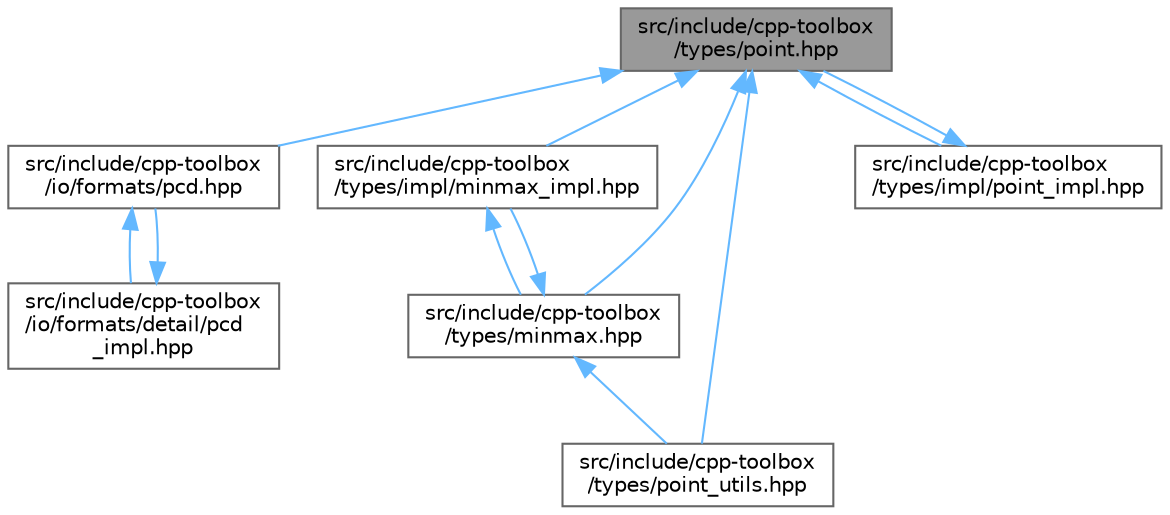 digraph "src/include/cpp-toolbox/types/point.hpp"
{
 // LATEX_PDF_SIZE
  bgcolor="transparent";
  edge [fontname=Helvetica,fontsize=10,labelfontname=Helvetica,labelfontsize=10];
  node [fontname=Helvetica,fontsize=10,shape=box,height=0.2,width=0.4];
  Node1 [id="Node000001",label="src/include/cpp-toolbox\l/types/point.hpp",height=0.2,width=0.4,color="gray40", fillcolor="grey60", style="filled", fontcolor="black",tooltip=" "];
  Node1 -> Node2 [id="edge1_Node000001_Node000002",dir="back",color="steelblue1",style="solid",tooltip=" "];
  Node2 [id="Node000002",label="src/include/cpp-toolbox\l/io/formats/pcd.hpp",height=0.2,width=0.4,color="grey40", fillcolor="white", style="filled",URL="$pcd_8hpp.html",tooltip=" "];
  Node2 -> Node3 [id="edge2_Node000002_Node000003",dir="back",color="steelblue1",style="solid",tooltip=" "];
  Node3 [id="Node000003",label="src/include/cpp-toolbox\l/io/formats/detail/pcd\l_impl.hpp",height=0.2,width=0.4,color="grey40", fillcolor="white", style="filled",URL="$pcd__impl_8hpp.html",tooltip="此文件包含 pcd_format_t 的模板实现/This file contains the template implementations for pcd_format_t"];
  Node3 -> Node2 [id="edge3_Node000003_Node000002",dir="back",color="steelblue1",style="solid",tooltip=" "];
  Node1 -> Node4 [id="edge4_Node000001_Node000004",dir="back",color="steelblue1",style="solid",tooltip=" "];
  Node4 [id="Node000004",label="src/include/cpp-toolbox\l/types/impl/minmax_impl.hpp",height=0.2,width=0.4,color="grey40", fillcolor="white", style="filled",URL="$minmax__impl_8hpp.html",tooltip=" "];
  Node4 -> Node5 [id="edge5_Node000004_Node000005",dir="back",color="steelblue1",style="solid",tooltip=" "];
  Node5 [id="Node000005",label="src/include/cpp-toolbox\l/types/minmax.hpp",height=0.2,width=0.4,color="grey40", fillcolor="white", style="filled",URL="$minmax_8hpp.html",tooltip=" "];
  Node5 -> Node4 [id="edge6_Node000005_Node000004",dir="back",color="steelblue1",style="solid",tooltip=" "];
  Node5 -> Node6 [id="edge7_Node000005_Node000006",dir="back",color="steelblue1",style="solid",tooltip=" "];
  Node6 [id="Node000006",label="src/include/cpp-toolbox\l/types/point_utils.hpp",height=0.2,width=0.4,color="grey40", fillcolor="white", style="filled",URL="$point__utils_8hpp.html",tooltip=" "];
  Node1 -> Node7 [id="edge8_Node000001_Node000007",dir="back",color="steelblue1",style="solid",tooltip=" "];
  Node7 [id="Node000007",label="src/include/cpp-toolbox\l/types/impl/point_impl.hpp",height=0.2,width=0.4,color="grey40", fillcolor="white", style="filled",URL="$point__impl_8hpp.html",tooltip=" "];
  Node7 -> Node1 [id="edge9_Node000007_Node000001",dir="back",color="steelblue1",style="solid",tooltip=" "];
  Node1 -> Node5 [id="edge10_Node000001_Node000005",dir="back",color="steelblue1",style="solid",tooltip=" "];
  Node1 -> Node6 [id="edge11_Node000001_Node000006",dir="back",color="steelblue1",style="solid",tooltip=" "];
}
